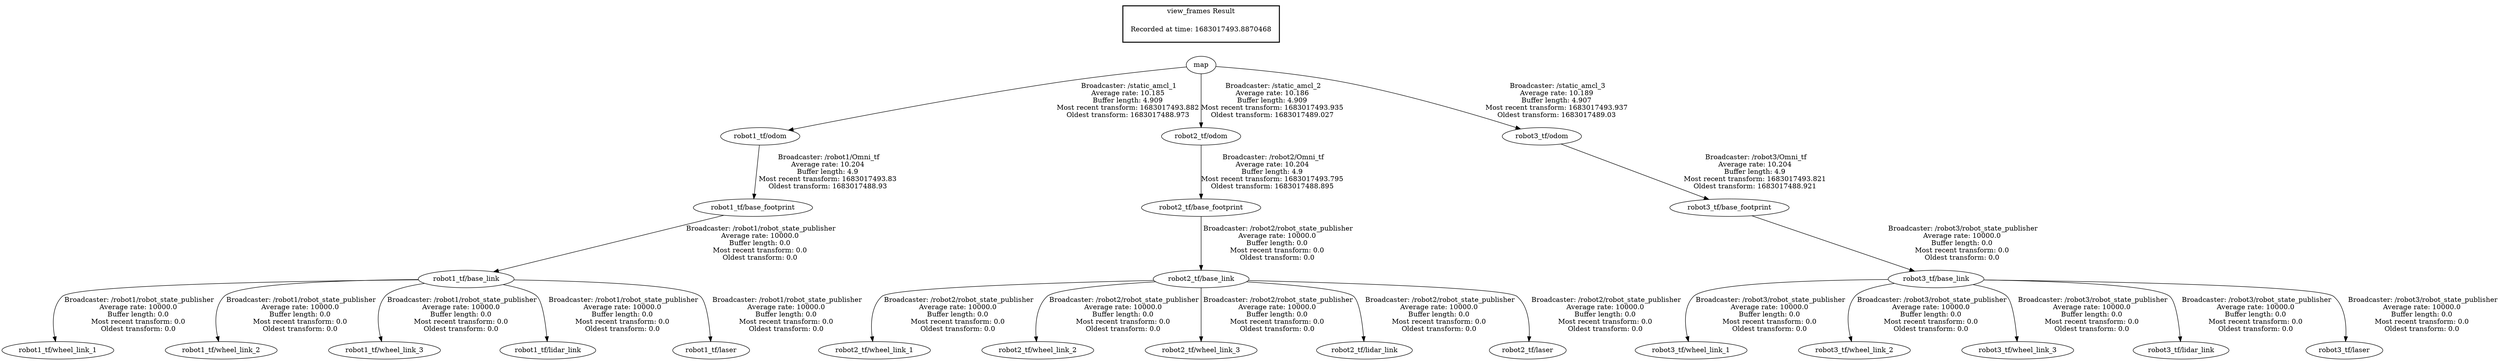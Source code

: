 digraph G {
"map" -> "robot1_tf/odom"[label=" Broadcaster: /static_amcl_1\nAverage rate: 10.185\nBuffer length: 4.909\nMost recent transform: 1683017493.882\nOldest transform: 1683017488.973\n"];
"robot2_tf/base_link" -> "robot2_tf/wheel_link_1"[label=" Broadcaster: /robot2/robot_state_publisher\nAverage rate: 10000.0\nBuffer length: 0.0\nMost recent transform: 0.0\nOldest transform: 0.0\n"];
"robot2_tf/base_footprint" -> "robot2_tf/base_link"[label=" Broadcaster: /robot2/robot_state_publisher\nAverage rate: 10000.0\nBuffer length: 0.0\nMost recent transform: 0.0\nOldest transform: 0.0\n"];
"robot2_tf/base_link" -> "robot2_tf/wheel_link_2"[label=" Broadcaster: /robot2/robot_state_publisher\nAverage rate: 10000.0\nBuffer length: 0.0\nMost recent transform: 0.0\nOldest transform: 0.0\n"];
"robot2_tf/base_link" -> "robot2_tf/wheel_link_3"[label=" Broadcaster: /robot2/robot_state_publisher\nAverage rate: 10000.0\nBuffer length: 0.0\nMost recent transform: 0.0\nOldest transform: 0.0\n"];
"robot2_tf/base_link" -> "robot2_tf/lidar_link"[label=" Broadcaster: /robot2/robot_state_publisher\nAverage rate: 10000.0\nBuffer length: 0.0\nMost recent transform: 0.0\nOldest transform: 0.0\n"];
"robot2_tf/odom" -> "robot2_tf/base_footprint"[label=" Broadcaster: /robot2/Omni_tf\nAverage rate: 10.204\nBuffer length: 4.9\nMost recent transform: 1683017493.795\nOldest transform: 1683017488.895\n"];
"robot2_tf/base_link" -> "robot2_tf/laser"[label=" Broadcaster: /robot2/robot_state_publisher\nAverage rate: 10000.0\nBuffer length: 0.0\nMost recent transform: 0.0\nOldest transform: 0.0\n"];
"robot1_tf/base_link" -> "robot1_tf/wheel_link_1"[label=" Broadcaster: /robot1/robot_state_publisher\nAverage rate: 10000.0\nBuffer length: 0.0\nMost recent transform: 0.0\nOldest transform: 0.0\n"];
"robot1_tf/base_footprint" -> "robot1_tf/base_link"[label=" Broadcaster: /robot1/robot_state_publisher\nAverage rate: 10000.0\nBuffer length: 0.0\nMost recent transform: 0.0\nOldest transform: 0.0\n"];
"robot1_tf/base_link" -> "robot1_tf/wheel_link_2"[label=" Broadcaster: /robot1/robot_state_publisher\nAverage rate: 10000.0\nBuffer length: 0.0\nMost recent transform: 0.0\nOldest transform: 0.0\n"];
"robot1_tf/base_link" -> "robot1_tf/wheel_link_3"[label=" Broadcaster: /robot1/robot_state_publisher\nAverage rate: 10000.0\nBuffer length: 0.0\nMost recent transform: 0.0\nOldest transform: 0.0\n"];
"robot1_tf/base_link" -> "robot1_tf/lidar_link"[label=" Broadcaster: /robot1/robot_state_publisher\nAverage rate: 10000.0\nBuffer length: 0.0\nMost recent transform: 0.0\nOldest transform: 0.0\n"];
"robot1_tf/odom" -> "robot1_tf/base_footprint"[label=" Broadcaster: /robot1/Omni_tf\nAverage rate: 10.204\nBuffer length: 4.9\nMost recent transform: 1683017493.83\nOldest transform: 1683017488.93\n"];
"robot1_tf/base_link" -> "robot1_tf/laser"[label=" Broadcaster: /robot1/robot_state_publisher\nAverage rate: 10000.0\nBuffer length: 0.0\nMost recent transform: 0.0\nOldest transform: 0.0\n"];
"robot3_tf/base_link" -> "robot3_tf/wheel_link_1"[label=" Broadcaster: /robot3/robot_state_publisher\nAverage rate: 10000.0\nBuffer length: 0.0\nMost recent transform: 0.0\nOldest transform: 0.0\n"];
"robot3_tf/base_footprint" -> "robot3_tf/base_link"[label=" Broadcaster: /robot3/robot_state_publisher\nAverage rate: 10000.0\nBuffer length: 0.0\nMost recent transform: 0.0\nOldest transform: 0.0\n"];
"robot3_tf/base_link" -> "robot3_tf/wheel_link_2"[label=" Broadcaster: /robot3/robot_state_publisher\nAverage rate: 10000.0\nBuffer length: 0.0\nMost recent transform: 0.0\nOldest transform: 0.0\n"];
"robot3_tf/base_link" -> "robot3_tf/wheel_link_3"[label=" Broadcaster: /robot3/robot_state_publisher\nAverage rate: 10000.0\nBuffer length: 0.0\nMost recent transform: 0.0\nOldest transform: 0.0\n"];
"robot3_tf/base_link" -> "robot3_tf/lidar_link"[label=" Broadcaster: /robot3/robot_state_publisher\nAverage rate: 10000.0\nBuffer length: 0.0\nMost recent transform: 0.0\nOldest transform: 0.0\n"];
"robot3_tf/odom" -> "robot3_tf/base_footprint"[label=" Broadcaster: /robot3/Omni_tf\nAverage rate: 10.204\nBuffer length: 4.9\nMost recent transform: 1683017493.821\nOldest transform: 1683017488.921\n"];
"robot3_tf/base_link" -> "robot3_tf/laser"[label=" Broadcaster: /robot3/robot_state_publisher\nAverage rate: 10000.0\nBuffer length: 0.0\nMost recent transform: 0.0\nOldest transform: 0.0\n"];
"map" -> "robot2_tf/odom"[label=" Broadcaster: /static_amcl_2\nAverage rate: 10.186\nBuffer length: 4.909\nMost recent transform: 1683017493.935\nOldest transform: 1683017489.027\n"];
"map" -> "robot3_tf/odom"[label=" Broadcaster: /static_amcl_3\nAverage rate: 10.189\nBuffer length: 4.907\nMost recent transform: 1683017493.937\nOldest transform: 1683017489.03\n"];
edge [style=invis];
 subgraph cluster_legend { style=bold; color=black; label ="view_frames Result";
"Recorded at time: 1683017493.8870468"[ shape=plaintext ] ;
}->"map";
}